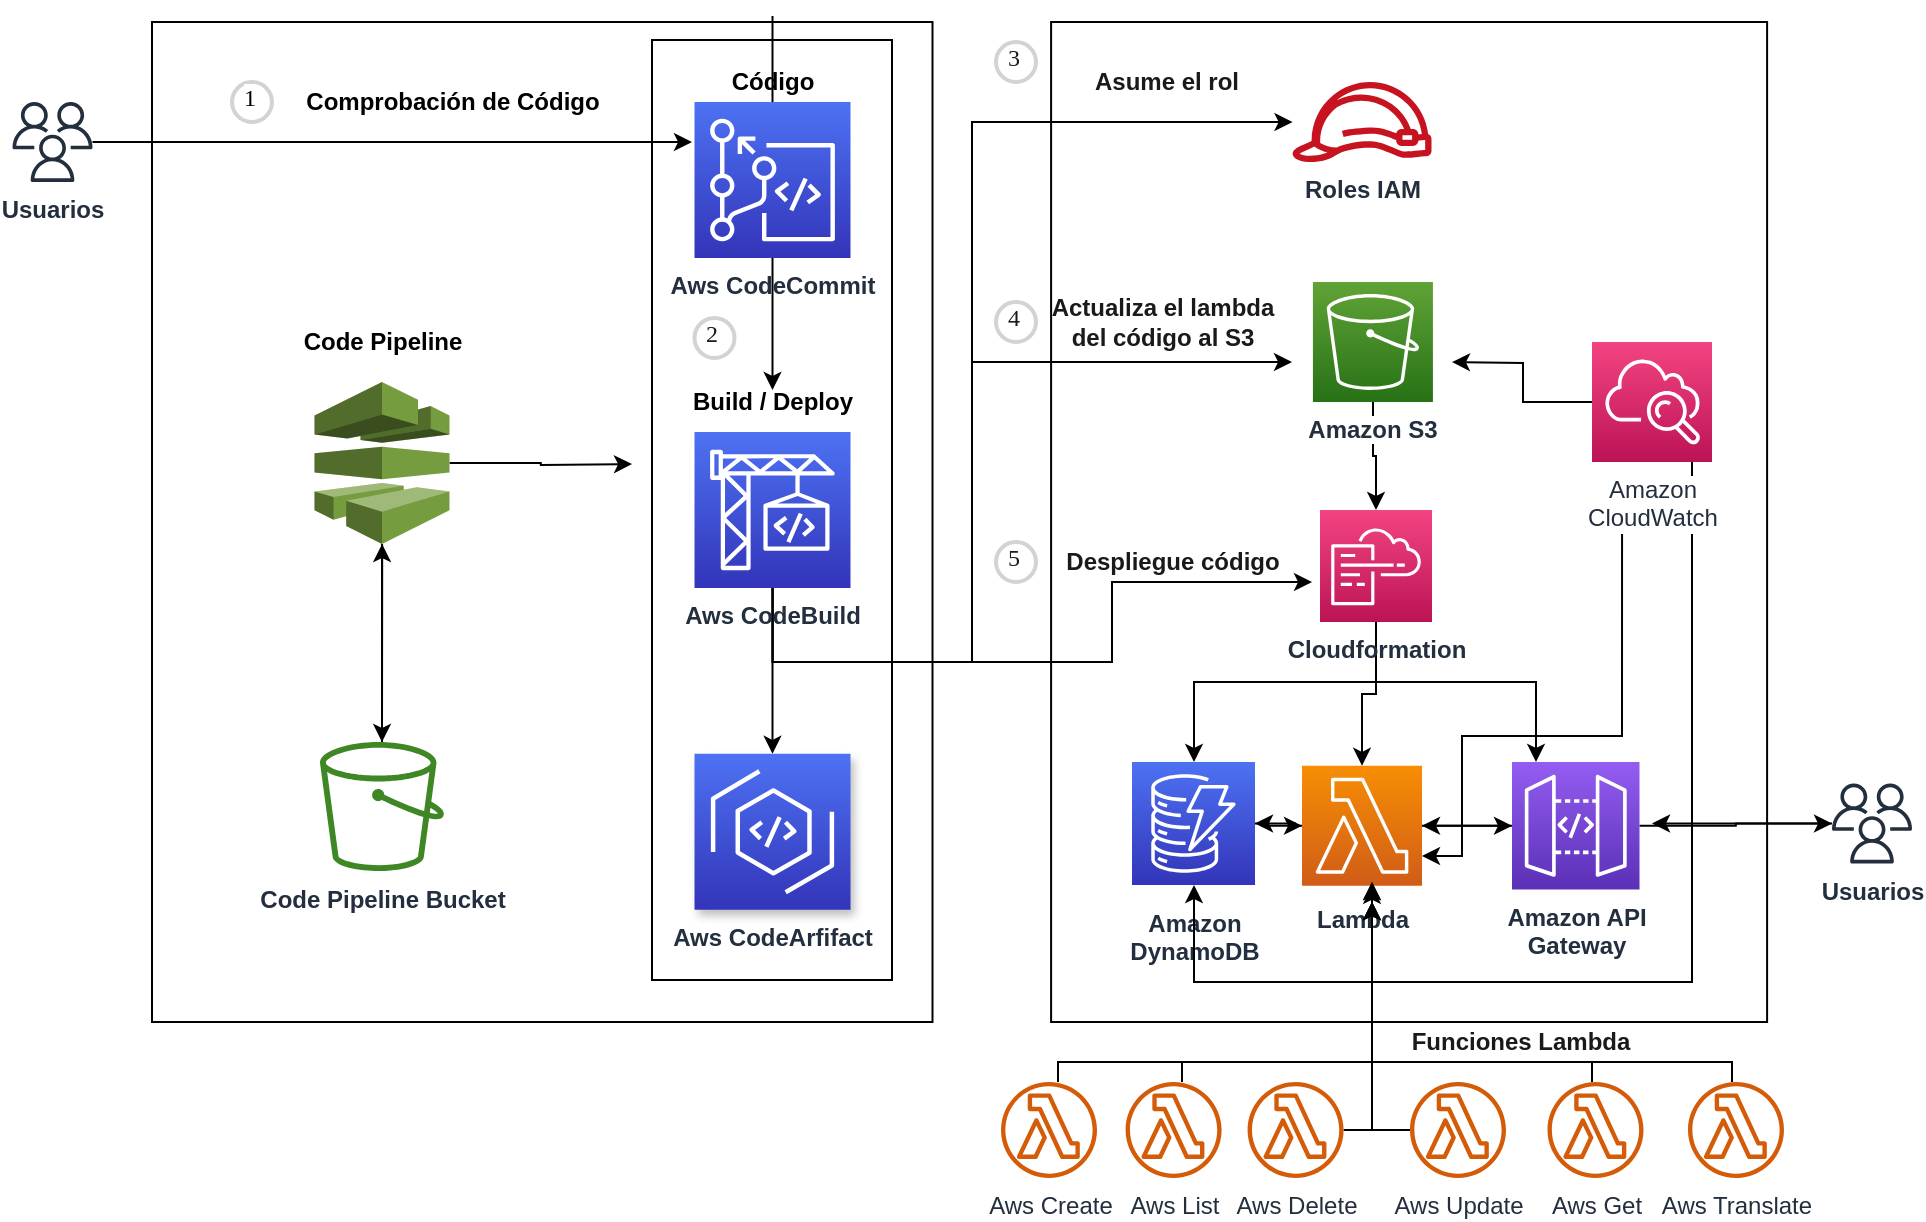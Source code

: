 <mxfile version="19.0.3" type="device"><diagram id="Ht1M8jgEwFfnCIfOTk4-" name="Page-1"><mxGraphModel dx="1117" dy="1156" grid="1" gridSize="10" guides="1" tooltips="1" connect="1" arrows="1" fold="1" page="1" pageScale="1" pageWidth="1169" pageHeight="827" math="0" shadow="0"><root><mxCell id="0"/><mxCell id="1" parent="0"/><mxCell id="V1UO9YnWPSSwXhaAYcpH-15" style="edgeStyle=orthogonalEdgeStyle;rounded=0;orthogonalLoop=1;jettySize=auto;html=1;entryX=0.5;entryY=0;entryDx=0;entryDy=0;entryPerimeter=0;" parent="1" edge="1"><mxGeometry relative="1" as="geometry"><mxPoint x="420.25" y="97" as="sourcePoint"/><mxPoint x="420.25" y="284.0" as="targetPoint"/></mxGeometry></mxCell><mxCell id="V1UO9YnWPSSwXhaAYcpH-75" value="" style="edgeStyle=orthogonalEdgeStyle;rounded=0;orthogonalLoop=1;jettySize=auto;html=1;fontColor=#1A1A1A;" parent="1" source="UEzPUAAOIrF-is8g5C7q-113" target="UEzPUAAOIrF-is8g5C7q-119" edge="1"><mxGeometry relative="1" as="geometry"/></mxCell><mxCell id="V1UO9YnWPSSwXhaAYcpH-76" value="" style="edgeStyle=orthogonalEdgeStyle;rounded=0;orthogonalLoop=1;jettySize=auto;html=1;fontColor=#1A1A1A;" parent="1" source="UEzPUAAOIrF-is8g5C7q-113" target="UEzPUAAOIrF-is8g5C7q-114" edge="1"><mxGeometry relative="1" as="geometry"/></mxCell><mxCell id="UEzPUAAOIrF-is8g5C7q-113" value="Lambda" style="outlineConnect=0;fontColor=#232F3E;gradientColor=#F78E04;gradientDirection=north;fillColor=#D05C17;strokeColor=#ffffff;dashed=0;verticalLabelPosition=bottom;verticalAlign=top;align=center;html=1;fontSize=12;fontStyle=1;aspect=fixed;shape=mxgraph.aws4.resourceIcon;resIcon=mxgraph.aws4.lambda;labelBackgroundColor=#ffffff;spacingTop=3;" parent="1" vertex="1"><mxGeometry x="685" y="471.88" width="60" height="60" as="geometry"/></mxCell><mxCell id="V1UO9YnWPSSwXhaAYcpH-62" style="edgeStyle=orthogonalEdgeStyle;rounded=0;orthogonalLoop=1;jettySize=auto;html=1;fontColor=#1A1A1A;" parent="1" source="UEzPUAAOIrF-is8g5C7q-114" target="V1UO9YnWPSSwXhaAYcpH-58" edge="1"><mxGeometry relative="1" as="geometry"/></mxCell><mxCell id="V1UO9YnWPSSwXhaAYcpH-77" style="edgeStyle=orthogonalEdgeStyle;rounded=0;orthogonalLoop=1;jettySize=auto;html=1;fontColor=#1A1A1A;" parent="1" source="UEzPUAAOIrF-is8g5C7q-114" target="UEzPUAAOIrF-is8g5C7q-113" edge="1"><mxGeometry relative="1" as="geometry"/></mxCell><mxCell id="UEzPUAAOIrF-is8g5C7q-114" value="Amazon API&lt;br&gt;Gateway&lt;br&gt;" style="outlineConnect=0;fontColor=#232F3E;gradientColor=#945DF2;gradientDirection=north;fillColor=#5A30B5;strokeColor=#ffffff;dashed=0;verticalLabelPosition=bottom;verticalAlign=top;align=center;html=1;fontSize=12;fontStyle=1;aspect=fixed;shape=mxgraph.aws4.resourceIcon;resIcon=mxgraph.aws4.api_gateway;labelBackgroundColor=#ffffff;" parent="1" vertex="1"><mxGeometry x="790" y="470" width="63.75" height="63.75" as="geometry"/></mxCell><mxCell id="V1UO9YnWPSSwXhaAYcpH-44" value="" style="edgeStyle=orthogonalEdgeStyle;rounded=0;orthogonalLoop=1;jettySize=auto;html=1;fontColor=#1A1A1A;" parent="1" source="UEzPUAAOIrF-is8g5C7q-116" target="V1UO9YnWPSSwXhaAYcpH-37" edge="1"><mxGeometry relative="1" as="geometry"/></mxCell><mxCell id="UEzPUAAOIrF-is8g5C7q-116" value="&lt;b&gt;Amazon S3&lt;/b&gt;" style="outlineConnect=0;fontColor=#232F3E;gradientColor=#60A337;gradientDirection=north;fillColor=#277116;strokeColor=#ffffff;dashed=0;verticalLabelPosition=bottom;verticalAlign=top;align=center;html=1;fontSize=12;fontStyle=0;aspect=fixed;shape=mxgraph.aws4.resourceIcon;resIcon=mxgraph.aws4.s3;labelBackgroundColor=#ffffff;" parent="1" vertex="1"><mxGeometry x="690.46" y="230" width="60" height="60" as="geometry"/></mxCell><mxCell id="V1UO9YnWPSSwXhaAYcpH-78" style="edgeStyle=orthogonalEdgeStyle;rounded=0;orthogonalLoop=1;jettySize=auto;html=1;fontColor=#1A1A1A;" parent="1" source="UEzPUAAOIrF-is8g5C7q-119" target="UEzPUAAOIrF-is8g5C7q-113" edge="1"><mxGeometry relative="1" as="geometry"/></mxCell><mxCell id="UEzPUAAOIrF-is8g5C7q-119" value="Amazon&lt;br&gt;DynamoDB&lt;br&gt;" style="outlineConnect=0;fontColor=#232F3E;gradientColor=#4D72F3;gradientDirection=north;fillColor=#3334B9;strokeColor=#ffffff;dashed=0;verticalLabelPosition=bottom;verticalAlign=top;align=center;html=1;fontSize=12;fontStyle=1;aspect=fixed;shape=mxgraph.aws4.resourceIcon;resIcon=mxgraph.aws4.dynamodb;labelBackgroundColor=#ffffff;spacingTop=5;" parent="1" vertex="1"><mxGeometry x="600" y="470" width="61.5" height="61.5" as="geometry"/></mxCell><mxCell id="V1UO9YnWPSSwXhaAYcpH-52" style="edgeStyle=orthogonalEdgeStyle;rounded=0;orthogonalLoop=1;jettySize=auto;html=1;fontColor=#1A1A1A;" parent="1" source="UEzPUAAOIrF-is8g5C7q-121" edge="1"><mxGeometry relative="1" as="geometry"><mxPoint x="760" y="270" as="targetPoint"/></mxGeometry></mxCell><mxCell id="V1UO9YnWPSSwXhaAYcpH-53" style="edgeStyle=orthogonalEdgeStyle;rounded=0;orthogonalLoop=1;jettySize=auto;html=1;fontColor=#1A1A1A;" parent="1" edge="1"><mxGeometry relative="1" as="geometry"><mxPoint x="745" y="517" as="targetPoint"/><Array as="points"><mxPoint x="845" y="457"/><mxPoint x="765" y="457"/><mxPoint x="765" y="517"/></Array><mxPoint x="845.034" y="327" as="sourcePoint"/></mxGeometry></mxCell><mxCell id="V1UO9YnWPSSwXhaAYcpH-54" style="edgeStyle=orthogonalEdgeStyle;rounded=0;orthogonalLoop=1;jettySize=auto;html=1;fontColor=#1A1A1A;" parent="1" source="UEzPUAAOIrF-is8g5C7q-121" target="UEzPUAAOIrF-is8g5C7q-119" edge="1"><mxGeometry relative="1" as="geometry"><mxPoint x="860" y="620" as="targetPoint"/><Array as="points"><mxPoint x="880" y="580"/><mxPoint x="631" y="580"/></Array></mxGeometry></mxCell><mxCell id="UEzPUAAOIrF-is8g5C7q-121" value="Amazon&lt;br&gt;CloudWatch&lt;br&gt;" style="outlineConnect=0;fontColor=#232F3E;gradientColor=#F34482;gradientDirection=north;fillColor=#BC1356;strokeColor=#ffffff;dashed=0;verticalLabelPosition=bottom;verticalAlign=top;align=center;html=1;fontSize=12;fontStyle=0;aspect=fixed;shape=mxgraph.aws4.resourceIcon;resIcon=mxgraph.aws4.cloudwatch;labelBackgroundColor=#ffffff;" parent="1" vertex="1"><mxGeometry x="830" y="260" width="60" height="60" as="geometry"/></mxCell><mxCell id="UEzPUAAOIrF-is8g5C7q-122" value="&lt;b&gt;Roles IAM&lt;/b&gt;" style="outlineConnect=0;fontColor=#232F3E;gradientColor=none;fillColor=#C7131F;strokeColor=none;dashed=0;verticalLabelPosition=bottom;verticalAlign=top;align=center;html=1;fontSize=12;fontStyle=0;aspect=fixed;pointerEvents=1;shape=mxgraph.aws4.role;labelBackgroundColor=#ffffff;" parent="1" vertex="1"><mxGeometry x="679.55" y="130" width="70.91" height="40" as="geometry"/></mxCell><mxCell id="V1UO9YnWPSSwXhaAYcpH-9" style="edgeStyle=orthogonalEdgeStyle;rounded=0;orthogonalLoop=1;jettySize=auto;html=1;" parent="1" source="V1UO9YnWPSSwXhaAYcpH-3" target="V1UO9YnWPSSwXhaAYcpH-7" edge="1"><mxGeometry relative="1" as="geometry"/></mxCell><mxCell id="V1UO9YnWPSSwXhaAYcpH-91" style="edgeStyle=orthogonalEdgeStyle;rounded=0;orthogonalLoop=1;jettySize=auto;html=1;fontColor=#1A1A1A;" parent="1" source="V1UO9YnWPSSwXhaAYcpH-3" edge="1"><mxGeometry relative="1" as="geometry"><mxPoint x="350" y="321" as="targetPoint"/></mxGeometry></mxCell><mxCell id="V1UO9YnWPSSwXhaAYcpH-3" value="" style="outlineConnect=0;dashed=0;verticalLabelPosition=bottom;verticalAlign=top;align=center;html=1;shape=mxgraph.aws3.codepipeline;fillColor=#759C3E;gradientColor=none;" parent="1" vertex="1"><mxGeometry x="191.25" y="280" width="67.5" height="81" as="geometry"/></mxCell><mxCell id="V1UO9YnWPSSwXhaAYcpH-8" style="edgeStyle=orthogonalEdgeStyle;rounded=0;orthogonalLoop=1;jettySize=auto;html=1;" parent="1" source="V1UO9YnWPSSwXhaAYcpH-7" target="V1UO9YnWPSSwXhaAYcpH-3" edge="1"><mxGeometry relative="1" as="geometry"/></mxCell><mxCell id="V1UO9YnWPSSwXhaAYcpH-7" value="&lt;b&gt;Code Pipeline Bucket&lt;/b&gt;" style="sketch=0;outlineConnect=0;fontColor=#232F3E;gradientColor=none;fillColor=#3F8624;strokeColor=none;dashed=0;verticalLabelPosition=bottom;verticalAlign=top;align=center;html=1;fontSize=12;fontStyle=0;aspect=fixed;pointerEvents=1;shape=mxgraph.aws4.bucket;" parent="1" vertex="1"><mxGeometry x="193.99" y="460" width="62.02" height="64.5" as="geometry"/></mxCell><mxCell id="V1UO9YnWPSSwXhaAYcpH-10" value="&lt;b&gt;Aws CodeCommit&lt;/b&gt;" style="sketch=0;points=[[0,0,0],[0.25,0,0],[0.5,0,0],[0.75,0,0],[1,0,0],[0,1,0],[0.25,1,0],[0.5,1,0],[0.75,1,0],[1,1,0],[0,0.25,0],[0,0.5,0],[0,0.75,0],[1,0.25,0],[1,0.5,0],[1,0.75,0]];outlineConnect=0;fontColor=#232F3E;gradientColor=#4D72F3;gradientDirection=north;fillColor=#3334B9;strokeColor=#ffffff;dashed=0;verticalLabelPosition=bottom;verticalAlign=top;align=center;html=1;fontSize=12;fontStyle=0;aspect=fixed;shape=mxgraph.aws4.resourceIcon;resIcon=mxgraph.aws4.codecommit;" parent="1" vertex="1"><mxGeometry x="381.25" y="140" width="78" height="78" as="geometry"/></mxCell><mxCell id="V1UO9YnWPSSwXhaAYcpH-34" style="edgeStyle=orthogonalEdgeStyle;rounded=0;orthogonalLoop=1;jettySize=auto;html=1;fontColor=#1A1A1A;" parent="1" source="V1UO9YnWPSSwXhaAYcpH-12" target="UEzPUAAOIrF-is8g5C7q-122" edge="1"><mxGeometry relative="1" as="geometry"><mxPoint x="620" y="150" as="targetPoint"/><Array as="points"><mxPoint x="420" y="420"/><mxPoint x="520" y="420"/><mxPoint x="520" y="150"/></Array></mxGeometry></mxCell><mxCell id="V1UO9YnWPSSwXhaAYcpH-35" style="edgeStyle=orthogonalEdgeStyle;rounded=0;orthogonalLoop=1;jettySize=auto;html=1;fontColor=#1A1A1A;startArrow=none;" parent="1" source="V1UO9YnWPSSwXhaAYcpH-48" edge="1"><mxGeometry relative="1" as="geometry"><mxPoint x="680" y="270" as="targetPoint"/><Array as="points"><mxPoint x="520" y="270"/></Array></mxGeometry></mxCell><mxCell id="V1UO9YnWPSSwXhaAYcpH-36" style="edgeStyle=orthogonalEdgeStyle;rounded=0;orthogonalLoop=1;jettySize=auto;html=1;fontColor=#1A1A1A;" parent="1" source="V1UO9YnWPSSwXhaAYcpH-12" edge="1"><mxGeometry relative="1" as="geometry"><mxPoint x="690" y="380" as="targetPoint"/><Array as="points"><mxPoint x="420" y="420"/><mxPoint x="590" y="420"/><mxPoint x="590" y="380"/></Array></mxGeometry></mxCell><mxCell id="61ZB__80cN3SuZDuquSX-4" style="edgeStyle=orthogonalEdgeStyle;rounded=0;orthogonalLoop=1;jettySize=auto;html=1;entryX=0.5;entryY=0;entryDx=0;entryDy=0;entryPerimeter=0;fontSize=15;" edge="1" parent="1" source="V1UO9YnWPSSwXhaAYcpH-12" target="61ZB__80cN3SuZDuquSX-3"><mxGeometry relative="1" as="geometry"/></mxCell><mxCell id="V1UO9YnWPSSwXhaAYcpH-12" value="&lt;b&gt;Aws CodeBuild&lt;/b&gt;" style="sketch=0;points=[[0,0,0],[0.25,0,0],[0.5,0,0],[0.75,0,0],[1,0,0],[0,1,0],[0.25,1,0],[0.5,1,0],[0.75,1,0],[1,1,0],[0,0.25,0],[0,0.5,0],[0,0.75,0],[1,0.25,0],[1,0.5,0],[1,0.75,0]];outlineConnect=0;fontColor=#232F3E;gradientColor=#4D72F3;gradientDirection=north;fillColor=#3334B9;strokeColor=#ffffff;dashed=0;verticalLabelPosition=bottom;verticalAlign=top;align=center;html=1;fontSize=12;fontStyle=0;aspect=fixed;shape=mxgraph.aws4.resourceIcon;resIcon=mxgraph.aws4.codebuild;" parent="1" vertex="1"><mxGeometry x="381.25" y="305" width="78" height="78" as="geometry"/></mxCell><mxCell id="V1UO9YnWPSSwXhaAYcpH-20" value="" style="whiteSpace=wrap;html=1;labelBackgroundColor=none;fontColor=default;fillOpacity=0;" parent="1" vertex="1"><mxGeometry x="110" y="100" width="390.25" height="500" as="geometry"/></mxCell><mxCell id="V1UO9YnWPSSwXhaAYcpH-23" value="&lt;b&gt;Código&lt;/b&gt;" style="text;html=1;resizable=0;autosize=1;align=center;verticalAlign=middle;points=[];fillColor=none;strokeColor=none;rounded=0;labelBackgroundColor=none;fontColor=default;" parent="1" vertex="1"><mxGeometry x="390.25" y="120" width="60" height="20" as="geometry"/></mxCell><mxCell id="V1UO9YnWPSSwXhaAYcpH-24" value="&lt;b&gt;Build / Deploy&lt;/b&gt;" style="text;html=1;resizable=0;autosize=1;align=center;verticalAlign=middle;points=[];fillColor=none;strokeColor=none;rounded=0;labelBackgroundColor=none;fontColor=default;" parent="1" vertex="1"><mxGeometry x="370.25" y="280" width="100" height="20" as="geometry"/></mxCell><mxCell id="V1UO9YnWPSSwXhaAYcpH-25" value="&lt;b&gt;Code Pipeline&lt;/b&gt;" style="text;html=1;resizable=0;autosize=1;align=center;verticalAlign=middle;points=[];fillColor=none;strokeColor=none;rounded=0;labelBackgroundColor=none;fontColor=default;" parent="1" vertex="1"><mxGeometry x="180" y="250" width="90" height="20" as="geometry"/></mxCell><mxCell id="V1UO9YnWPSSwXhaAYcpH-89" style="edgeStyle=orthogonalEdgeStyle;rounded=0;orthogonalLoop=1;jettySize=auto;html=1;fontColor=#1A1A1A;" parent="1" source="V1UO9YnWPSSwXhaAYcpH-26" edge="1"><mxGeometry relative="1" as="geometry"><mxPoint x="380" y="160" as="targetPoint"/></mxGeometry></mxCell><mxCell id="V1UO9YnWPSSwXhaAYcpH-26" value="&lt;b&gt;Usuarios&lt;/b&gt;" style="sketch=0;outlineConnect=0;fontColor=#232F3E;gradientColor=none;fillColor=#232F3D;strokeColor=none;dashed=0;verticalLabelPosition=bottom;verticalAlign=top;align=center;html=1;fontSize=12;fontStyle=0;aspect=fixed;pointerEvents=1;shape=mxgraph.aws4.users;labelBackgroundColor=none;" parent="1" vertex="1"><mxGeometry x="40.25" y="140" width="40" height="40" as="geometry"/></mxCell><mxCell id="V1UO9YnWPSSwXhaAYcpH-29" value="&lt;b&gt;Comprobación de Código&lt;/b&gt;" style="text;html=1;resizable=0;autosize=1;align=center;verticalAlign=middle;points=[];fillColor=none;strokeColor=none;rounded=0;labelBackgroundColor=none;fontColor=default;" parent="1" vertex="1"><mxGeometry x="180" y="130" width="160" height="20" as="geometry"/></mxCell><mxCell id="V1UO9YnWPSSwXhaAYcpH-30" value="1" style="ellipse;whiteSpace=wrap;html=1;aspect=fixed;strokeWidth=2;fontFamily=Tahoma;spacingBottom=4;spacingRight=2;strokeColor=#d3d3d3;labelBackgroundColor=default;fontColor=default;" parent="1" vertex="1"><mxGeometry x="150" y="130" width="20" height="20" as="geometry"/></mxCell><mxCell id="V1UO9YnWPSSwXhaAYcpH-31" value="2" style="ellipse;whiteSpace=wrap;html=1;aspect=fixed;strokeWidth=2;fontFamily=Tahoma;spacingBottom=4;spacingRight=2;strokeColor=#d3d3d3;labelBackgroundColor=none;fontColor=#1A1A1A;" parent="1" vertex="1"><mxGeometry x="381.25" y="248" width="20" height="20" as="geometry"/></mxCell><mxCell id="V1UO9YnWPSSwXhaAYcpH-45" style="edgeStyle=orthogonalEdgeStyle;rounded=0;orthogonalLoop=1;jettySize=auto;html=1;fontColor=#1A1A1A;" parent="1" source="V1UO9YnWPSSwXhaAYcpH-37" target="UEzPUAAOIrF-is8g5C7q-113" edge="1"><mxGeometry relative="1" as="geometry"/></mxCell><mxCell id="V1UO9YnWPSSwXhaAYcpH-46" style="edgeStyle=orthogonalEdgeStyle;rounded=0;orthogonalLoop=1;jettySize=auto;html=1;fontColor=#1A1A1A;" parent="1" source="V1UO9YnWPSSwXhaAYcpH-37" target="UEzPUAAOIrF-is8g5C7q-119" edge="1"><mxGeometry relative="1" as="geometry"><Array as="points"><mxPoint x="722" y="430"/><mxPoint x="631" y="430"/></Array></mxGeometry></mxCell><mxCell id="V1UO9YnWPSSwXhaAYcpH-47" style="edgeStyle=orthogonalEdgeStyle;rounded=0;orthogonalLoop=1;jettySize=auto;html=1;fontColor=#1A1A1A;" parent="1" source="V1UO9YnWPSSwXhaAYcpH-37" target="UEzPUAAOIrF-is8g5C7q-114" edge="1"><mxGeometry relative="1" as="geometry"><Array as="points"><mxPoint x="722" y="430"/><mxPoint x="802" y="430"/></Array></mxGeometry></mxCell><mxCell id="V1UO9YnWPSSwXhaAYcpH-37" value="&lt;b&gt;Cloudformation&lt;/b&gt;" style="sketch=0;points=[[0,0,0],[0.25,0,0],[0.5,0,0],[0.75,0,0],[1,0,0],[0,1,0],[0.25,1,0],[0.5,1,0],[0.75,1,0],[1,1,0],[0,0.25,0],[0,0.5,0],[0,0.75,0],[1,0.25,0],[1,0.5,0],[1,0.75,0]];points=[[0,0,0],[0.25,0,0],[0.5,0,0],[0.75,0,0],[1,0,0],[0,1,0],[0.25,1,0],[0.5,1,0],[0.75,1,0],[1,1,0],[0,0.25,0],[0,0.5,0],[0,0.75,0],[1,0.25,0],[1,0.5,0],[1,0.75,0]];outlineConnect=0;fontColor=#232F3E;gradientColor=#F34482;gradientDirection=north;fillColor=#BC1356;strokeColor=#ffffff;dashed=0;verticalLabelPosition=bottom;verticalAlign=top;align=center;html=1;fontSize=12;fontStyle=0;aspect=fixed;shape=mxgraph.aws4.resourceIcon;resIcon=mxgraph.aws4.cloudformation;labelBackgroundColor=none;" parent="1" vertex="1"><mxGeometry x="694" y="344" width="56" height="56" as="geometry"/></mxCell><mxCell id="V1UO9YnWPSSwXhaAYcpH-40" value="3" style="ellipse;whiteSpace=wrap;html=1;aspect=fixed;strokeWidth=2;fontFamily=Tahoma;spacingBottom=4;spacingRight=2;strokeColor=#d3d3d3;labelBackgroundColor=none;fontColor=#1A1A1A;" parent="1" vertex="1"><mxGeometry x="532" y="110" width="20" height="20" as="geometry"/></mxCell><mxCell id="V1UO9YnWPSSwXhaAYcpH-41" value="4" style="ellipse;whiteSpace=wrap;html=1;aspect=fixed;strokeWidth=2;fontFamily=Tahoma;spacingBottom=4;spacingRight=2;strokeColor=#d3d3d3;labelBackgroundColor=none;fontColor=#1A1A1A;" parent="1" vertex="1"><mxGeometry x="532" y="240" width="20" height="20" as="geometry"/></mxCell><mxCell id="V1UO9YnWPSSwXhaAYcpH-43" value="5" style="ellipse;whiteSpace=wrap;html=1;aspect=fixed;strokeWidth=2;fontFamily=Tahoma;spacingBottom=4;spacingRight=2;strokeColor=#d3d3d3;labelBackgroundColor=none;fontColor=#1A1A1A;" parent="1" vertex="1"><mxGeometry x="532" y="360" width="20" height="20" as="geometry"/></mxCell><mxCell id="V1UO9YnWPSSwXhaAYcpH-48" value="" style="whiteSpace=wrap;html=1;labelBackgroundColor=none;fontColor=default;fillOpacity=0;" parent="1" vertex="1"><mxGeometry x="559.55" y="100" width="358" height="500" as="geometry"/></mxCell><mxCell id="V1UO9YnWPSSwXhaAYcpH-60" style="edgeStyle=orthogonalEdgeStyle;rounded=0;orthogonalLoop=1;jettySize=auto;html=1;fontColor=#1A1A1A;" parent="1" source="V1UO9YnWPSSwXhaAYcpH-58" edge="1"><mxGeometry relative="1" as="geometry"><mxPoint x="860" y="500.75" as="targetPoint"/></mxGeometry></mxCell><mxCell id="V1UO9YnWPSSwXhaAYcpH-58" value="&lt;b&gt;Usuarios&lt;/b&gt;" style="sketch=0;outlineConnect=0;fontColor=#232F3E;gradientColor=none;fillColor=#232F3D;strokeColor=none;dashed=0;verticalLabelPosition=bottom;verticalAlign=top;align=center;html=1;fontSize=12;fontStyle=0;aspect=fixed;pointerEvents=1;shape=mxgraph.aws4.users;labelBackgroundColor=none;" parent="1" vertex="1"><mxGeometry x="950" y="480.75" width="40" height="40" as="geometry"/></mxCell><mxCell id="V1UO9YnWPSSwXhaAYcpH-63" value="&lt;b&gt;Asume el rol&lt;/b&gt;" style="text;html=1;resizable=0;autosize=1;align=center;verticalAlign=middle;points=[];fillColor=none;strokeColor=none;rounded=0;labelBackgroundColor=none;fontColor=#1A1A1A;" parent="1" vertex="1"><mxGeometry x="571.5" y="120" width="90" height="20" as="geometry"/></mxCell><mxCell id="V1UO9YnWPSSwXhaAYcpH-64" value="&lt;b&gt;Actualiza el lambda&lt;br&gt;del código al S3&lt;/b&gt;" style="text;html=1;resizable=0;autosize=1;align=center;verticalAlign=middle;points=[];fillColor=none;strokeColor=none;rounded=0;labelBackgroundColor=none;fontColor=#1A1A1A;" parent="1" vertex="1"><mxGeometry x="549.55" y="235" width="130" height="30" as="geometry"/></mxCell><mxCell id="V1UO9YnWPSSwXhaAYcpH-65" value="&lt;b&gt;Despliegue código&lt;/b&gt;" style="text;html=1;resizable=0;autosize=1;align=center;verticalAlign=middle;points=[];fillColor=none;strokeColor=none;rounded=0;labelBackgroundColor=none;fontColor=#1A1A1A;" parent="1" vertex="1"><mxGeometry x="559.55" y="360" width="120" height="20" as="geometry"/></mxCell><mxCell id="V1UO9YnWPSSwXhaAYcpH-79" style="edgeStyle=orthogonalEdgeStyle;rounded=0;orthogonalLoop=1;jettySize=auto;html=1;fontColor=#1A1A1A;" parent="1" source="V1UO9YnWPSSwXhaAYcpH-66" edge="1"><mxGeometry relative="1" as="geometry"><mxPoint x="720" y="540" as="targetPoint"/><Array as="points"><mxPoint x="625" y="620"/><mxPoint x="720" y="620"/></Array></mxGeometry></mxCell><mxCell id="V1UO9YnWPSSwXhaAYcpH-66" value="&lt;span style=&quot;&quot;&gt;Aws List&lt;/span&gt;" style="sketch=0;outlineConnect=0;fontColor=#232F3E;gradientColor=none;fillColor=#D45B07;strokeColor=none;dashed=0;verticalLabelPosition=bottom;verticalAlign=top;align=center;html=1;fontSize=12;fontStyle=0;aspect=fixed;pointerEvents=1;shape=mxgraph.aws4.lambda_function;labelBackgroundColor=none;" parent="1" vertex="1"><mxGeometry x="596.8" y="630" width="48" height="48" as="geometry"/></mxCell><mxCell id="V1UO9YnWPSSwXhaAYcpH-81" style="edgeStyle=orthogonalEdgeStyle;rounded=0;orthogonalLoop=1;jettySize=auto;html=1;fontColor=#1A1A1A;" parent="1" source="V1UO9YnWPSSwXhaAYcpH-67" edge="1"><mxGeometry relative="1" as="geometry"><mxPoint x="720" y="540" as="targetPoint"/><Array as="points"><mxPoint x="720" y="654"/></Array></mxGeometry></mxCell><mxCell id="V1UO9YnWPSSwXhaAYcpH-67" value="&lt;span style=&quot;&quot;&gt;Aws Delete&lt;/span&gt;" style="sketch=0;outlineConnect=0;fontColor=#232F3E;gradientColor=none;fillColor=#D45B07;strokeColor=none;dashed=0;verticalLabelPosition=bottom;verticalAlign=top;align=center;html=1;fontSize=12;fontStyle=0;aspect=fixed;pointerEvents=1;shape=mxgraph.aws4.lambda_function;labelBackgroundColor=none;" parent="1" vertex="1"><mxGeometry x="657.8" y="630" width="48" height="48" as="geometry"/></mxCell><mxCell id="V1UO9YnWPSSwXhaAYcpH-83" style="edgeStyle=orthogonalEdgeStyle;rounded=0;orthogonalLoop=1;jettySize=auto;html=1;fontColor=#1A1A1A;" parent="1" source="V1UO9YnWPSSwXhaAYcpH-68" edge="1"><mxGeometry relative="1" as="geometry"><mxPoint x="720" y="540" as="targetPoint"/><Array as="points"><mxPoint x="720" y="654"/></Array></mxGeometry></mxCell><mxCell id="V1UO9YnWPSSwXhaAYcpH-85" style="edgeStyle=orthogonalEdgeStyle;rounded=0;orthogonalLoop=1;jettySize=auto;html=1;fontColor=#1A1A1A;" parent="1" source="V1UO9YnWPSSwXhaAYcpH-68" edge="1"><mxGeometry relative="1" as="geometry"><mxPoint x="720" y="530" as="targetPoint"/><Array as="points"><mxPoint x="720" y="654"/></Array></mxGeometry></mxCell><mxCell id="V1UO9YnWPSSwXhaAYcpH-68" value="&lt;span style=&quot;&quot;&gt;Aws Update&lt;/span&gt;" style="sketch=0;outlineConnect=0;fontColor=#232F3E;gradientColor=none;fillColor=#D45B07;strokeColor=none;dashed=0;verticalLabelPosition=bottom;verticalAlign=top;align=center;html=1;fontSize=12;fontStyle=0;aspect=fixed;pointerEvents=1;shape=mxgraph.aws4.lambda_function;labelBackgroundColor=none;" parent="1" vertex="1"><mxGeometry x="739.0" y="630" width="48" height="48" as="geometry"/></mxCell><mxCell id="V1UO9YnWPSSwXhaAYcpH-84" style="edgeStyle=orthogonalEdgeStyle;rounded=0;orthogonalLoop=1;jettySize=auto;html=1;fontColor=#1A1A1A;" parent="1" source="V1UO9YnWPSSwXhaAYcpH-69" edge="1"><mxGeometry relative="1" as="geometry"><mxPoint x="720" y="540" as="targetPoint"/><Array as="points"><mxPoint x="830" y="620"/><mxPoint x="720" y="620"/></Array></mxGeometry></mxCell><mxCell id="V1UO9YnWPSSwXhaAYcpH-69" value="&lt;span style=&quot;&quot;&gt;Aws Get&lt;/span&gt;" style="sketch=0;outlineConnect=0;fontColor=#232F3E;gradientColor=none;fillColor=#D45B07;strokeColor=none;dashed=0;verticalLabelPosition=bottom;verticalAlign=top;align=center;html=1;fontSize=12;fontStyle=0;aspect=fixed;pointerEvents=1;shape=mxgraph.aws4.lambda_function;labelBackgroundColor=none;" parent="1" vertex="1"><mxGeometry x="807.75" y="630" width="48" height="48" as="geometry"/></mxCell><mxCell id="V1UO9YnWPSSwXhaAYcpH-74" style="edgeStyle=orthogonalEdgeStyle;rounded=0;orthogonalLoop=1;jettySize=auto;html=1;fontColor=#1A1A1A;" parent="1" source="V1UO9YnWPSSwXhaAYcpH-70" target="UEzPUAAOIrF-is8g5C7q-113" edge="1"><mxGeometry relative="1" as="geometry"><mxPoint x="720" y="610" as="targetPoint"/><Array as="points"><mxPoint x="563" y="620"/><mxPoint x="720" y="620"/></Array></mxGeometry></mxCell><mxCell id="V1UO9YnWPSSwXhaAYcpH-70" value="&lt;span style=&quot;&quot;&gt;Aws Create&lt;/span&gt;" style="sketch=0;outlineConnect=0;fontColor=#232F3E;gradientColor=none;fillColor=#D45B07;strokeColor=none;dashed=0;verticalLabelPosition=bottom;verticalAlign=top;align=center;html=1;fontSize=12;fontStyle=0;aspect=fixed;pointerEvents=1;shape=mxgraph.aws4.lambda_function;labelBackgroundColor=none;" parent="1" vertex="1"><mxGeometry x="534.5" y="630" width="48" height="48" as="geometry"/></mxCell><mxCell id="V1UO9YnWPSSwXhaAYcpH-82" style="edgeStyle=orthogonalEdgeStyle;rounded=0;orthogonalLoop=1;jettySize=auto;html=1;fontColor=#1A1A1A;" parent="1" source="V1UO9YnWPSSwXhaAYcpH-71" edge="1"><mxGeometry relative="1" as="geometry"><mxPoint x="720" y="530" as="targetPoint"/><Array as="points"><mxPoint x="900" y="620"/><mxPoint x="720" y="620"/></Array></mxGeometry></mxCell><mxCell id="V1UO9YnWPSSwXhaAYcpH-71" value="Aws Translate" style="sketch=0;outlineConnect=0;fontColor=#232F3E;gradientColor=none;fillColor=#D45B07;strokeColor=none;dashed=0;verticalLabelPosition=bottom;verticalAlign=top;align=center;html=1;fontSize=12;fontStyle=0;aspect=fixed;pointerEvents=1;shape=mxgraph.aws4.lambda_function;labelBackgroundColor=none;" parent="1" vertex="1"><mxGeometry x="878" y="630" width="48" height="48" as="geometry"/></mxCell><mxCell id="V1UO9YnWPSSwXhaAYcpH-88" value="&lt;b&gt;Funciones Lambda&lt;/b&gt;" style="text;html=1;resizable=0;autosize=1;align=center;verticalAlign=middle;points=[];fillColor=none;strokeColor=none;rounded=0;labelBackgroundColor=none;fontColor=#1A1A1A;" parent="1" vertex="1"><mxGeometry x="733.75" y="600" width="120" height="20" as="geometry"/></mxCell><mxCell id="V1UO9YnWPSSwXhaAYcpH-90" value="" style="whiteSpace=wrap;html=1;labelBackgroundColor=none;fontColor=default;fillOpacity=0;" parent="1" vertex="1"><mxGeometry x="360" y="109" width="120" height="470" as="geometry"/></mxCell><mxCell id="61ZB__80cN3SuZDuquSX-3" value="&lt;b&gt;Aws CodeArfifact&lt;/b&gt;" style="sketch=0;points=[[0,0,0],[0.25,0,0],[0.5,0,0],[0.75,0,0],[1,0,0],[0,1,0],[0.25,1,0],[0.5,1,0],[0.75,1,0],[1,1,0],[0,0.25,0],[0,0.5,0],[0,0.75,0],[1,0.25,0],[1,0.5,0],[1,0.75,0]];outlineConnect=0;fontColor=#232F3E;gradientColor=#4D72F3;gradientDirection=north;fillColor=#3334B9;strokeColor=#ffffff;dashed=0;verticalLabelPosition=bottom;verticalAlign=top;align=center;html=1;fontSize=12;fontStyle=0;aspect=fixed;shape=mxgraph.aws4.resourceIcon;resIcon=mxgraph.aws4.codeartifact;shadow=1;" vertex="1" parent="1"><mxGeometry x="381.25" y="465.88" width="78" height="78" as="geometry"/></mxCell></root></mxGraphModel></diagram></mxfile>